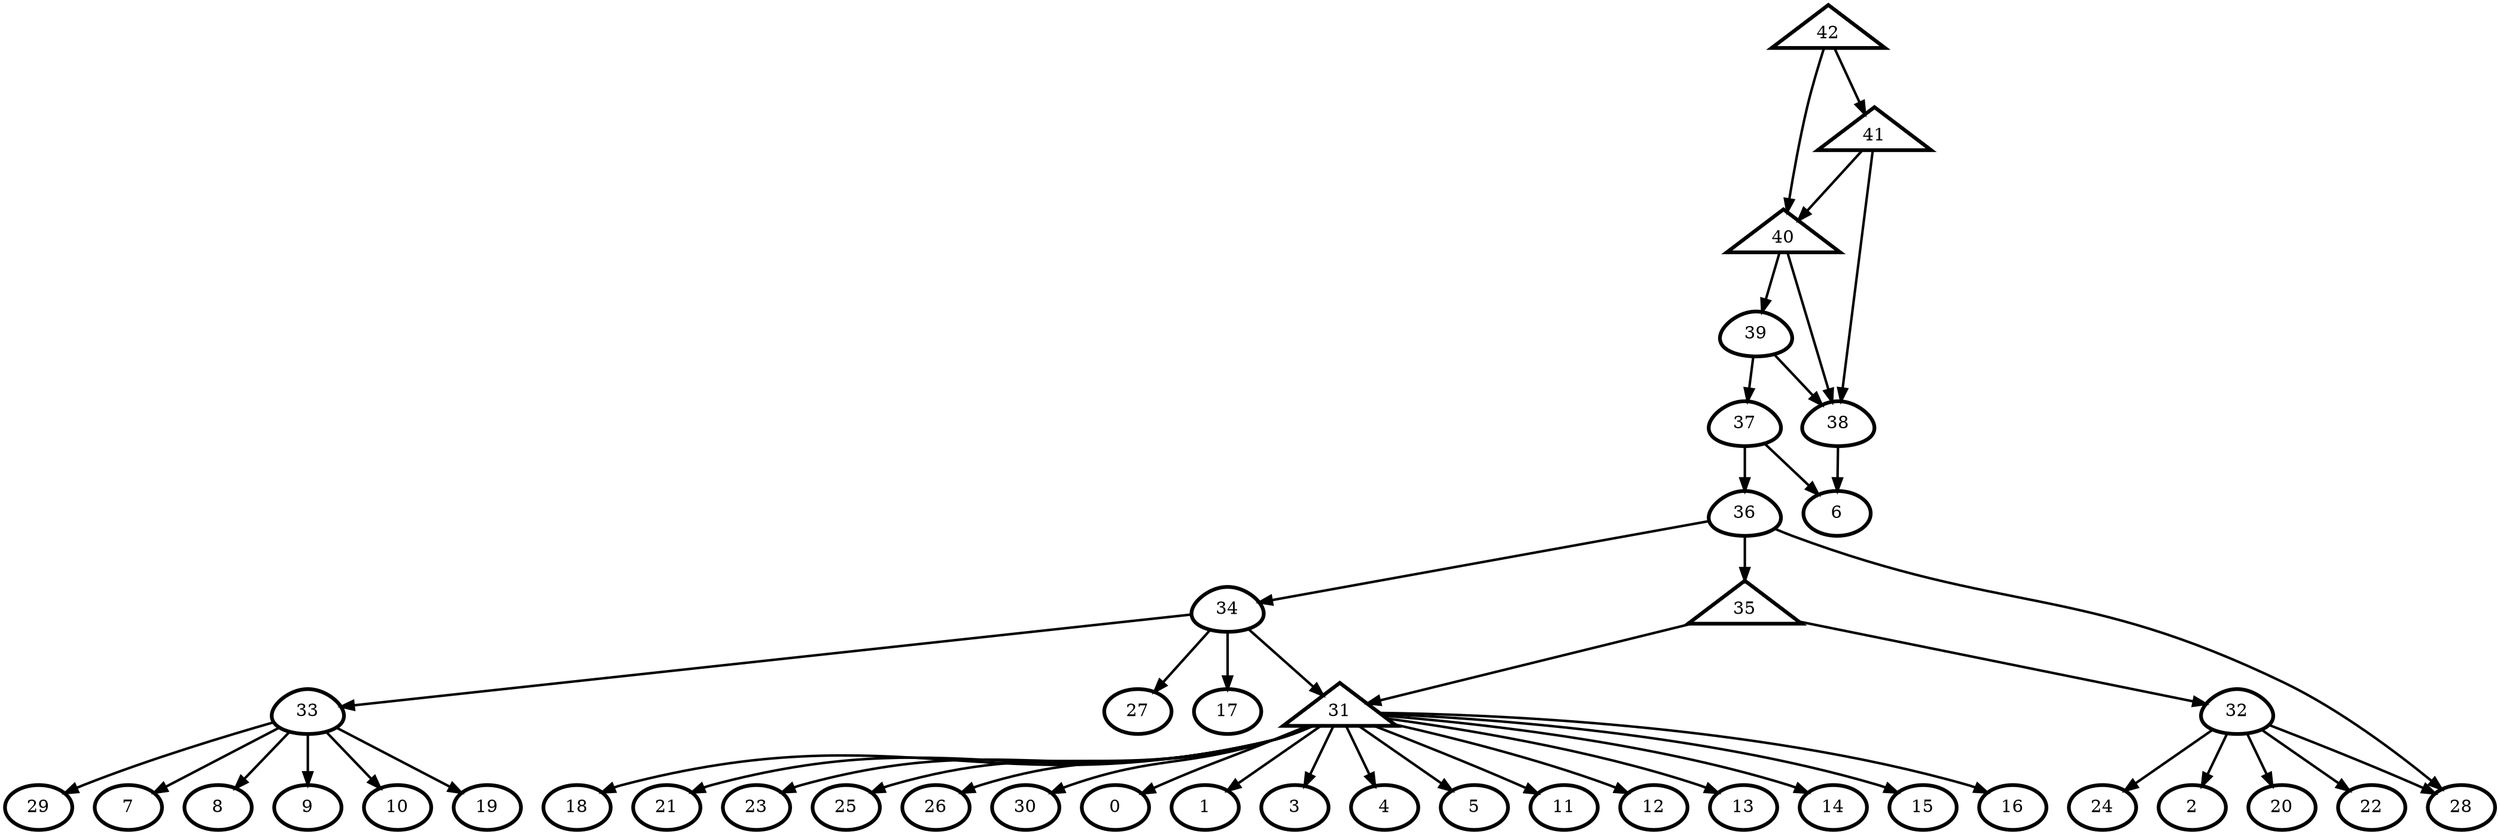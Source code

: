digraph G {
    0 [penwidth=3,label="0"]
    1 [penwidth=3,label="1"]
    2 [penwidth=3,label="2"]
    3 [penwidth=3,label="3"]
    4 [penwidth=3,label="4"]
    5 [penwidth=3,label="5"]
    6 [penwidth=3,label="6"]
    7 [penwidth=3,label="7"]
    8 [penwidth=3,label="8"]
    9 [penwidth=3,label="9"]
    10 [penwidth=3,label="10"]
    11 [penwidth=3,label="11"]
    12 [penwidth=3,label="12"]
    13 [penwidth=3,label="13"]
    14 [penwidth=3,label="14"]
    15 [penwidth=3,label="15"]
    16 [penwidth=3,label="16"]
    17 [penwidth=3,label="17"]
    18 [penwidth=3,label="18"]
    19 [penwidth=3,label="19"]
    20 [penwidth=3,label="20"]
    21 [penwidth=3,label="21"]
    22 [penwidth=3,label="22"]
    23 [penwidth=3,label="23"]
    24 [penwidth=3,label="24"]
    25 [penwidth=3,label="25"]
    26 [penwidth=3,label="26"]
    27 [penwidth=3,label="27"]
    28 [penwidth=3,label="28"]
    29 [penwidth=3,label="29"]
    30 [penwidth=3,label="30"]
    31 [penwidth=3,label="32",shape = "egg"]
    32 [penwidth=3,label="33",shape = "egg"]
    33 [penwidth=3,label="34",shape = "egg"]
    34 [penwidth=3,label="36",shape = "egg"]
    35 [penwidth=3,label="37",shape = "egg"]
    36 [penwidth=3,label="38",shape = "egg"]
    37 [penwidth=3,label="39",shape = "egg"]
    38 [penwidth=3,label="31",shape = "triangle"]
    39 [penwidth=3,label="35",shape = "triangle"]
    40 [penwidth=3,label="40",shape = "triangle"]
    41 [penwidth=3,label="41",shape = "triangle"]
    42 [penwidth=3,label="42",shape = "triangle"]

    38 -> 3 [penwidth=2]
    38 -> 26 [penwidth=2]
    38 -> 11 [penwidth=2]
    38 -> 16 [penwidth=2]
    38 -> 15 [penwidth=2]
    38 -> 12 [penwidth=2]
    38 -> 0 [penwidth=2]
    38 -> 14 [penwidth=2]
    38 -> 13 [penwidth=2]
    38 -> 23 [penwidth=2]
    38 -> 4 [penwidth=2]
    38 -> 30 [penwidth=2]
    38 -> 1 [penwidth=2]
    38 -> 25 [penwidth=2]
    38 -> 5 [penwidth=2]
    38 -> 21 [penwidth=2]
    38 -> 18 [penwidth=2]
    31 -> 22 [penwidth=2]
    31 -> 24 [penwidth=2]
    31 -> 28 [penwidth=2]
    31 -> 20 [penwidth=2]
    31 -> 2 [penwidth=2]
    32 -> 10 [penwidth=2]
    32 -> 8 [penwidth=2]
    32 -> 9 [penwidth=2]
    32 -> 19 [penwidth=2]
    32 -> 7 [penwidth=2]
    32 -> 29 [penwidth=2]
    33 -> 38 [penwidth=2]
    33 -> 32 [penwidth=2]
    33 -> 17 [penwidth=2]
    33 -> 27 [penwidth=2]
    39 -> 38 [penwidth=2]
    39 -> 31 [penwidth=2]
    34 -> 33 [penwidth=2]
    34 -> 28 [penwidth=2]
    34 -> 39 [penwidth=2]
    35 -> 34 [penwidth=2]
    35 -> 6 [penwidth=2]
    36 -> 6 [penwidth=2]
    37 -> 36 [penwidth=2]
    37 -> 35 [penwidth=2]
    40 -> 36 [penwidth=2]
    40 -> 37 [penwidth=2]
    41 -> 36 [penwidth=2]
    41 -> 40 [penwidth=2]
    42 -> 40 [penwidth=2]
    42 -> 41 [penwidth=2]
}